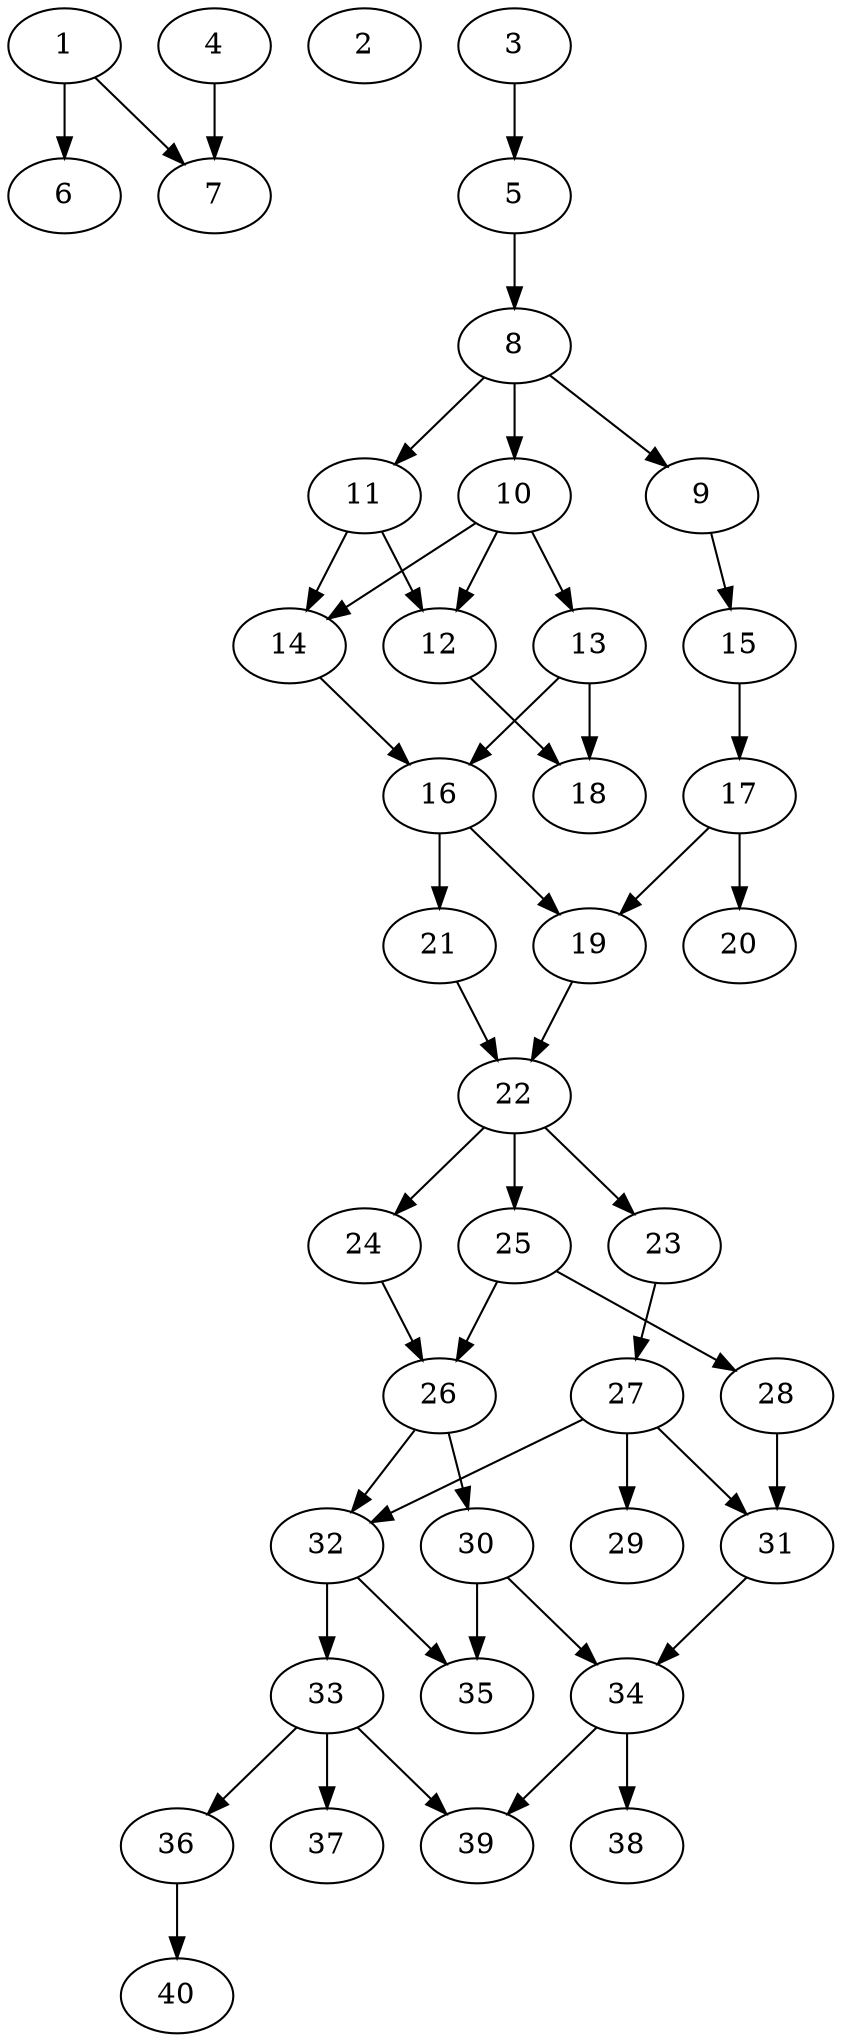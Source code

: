 // DAG automatically generated by daggen at Thu Oct  3 14:06:49 2019
// ./daggen --dot -n 40 --ccr 0.3 --fat 0.3 --regular 0.5 --density 0.5 --mindata 5242880 --maxdata 52428800 
digraph G {
  1 [size="149988693", alpha="0.02", expect_size="44996608"] 
  1 -> 6 [size ="44996608"]
  1 -> 7 [size ="44996608"]
  2 [size="28050773", alpha="0.05", expect_size="8415232"] 
  3 [size="112431787", alpha="0.09", expect_size="33729536"] 
  3 -> 5 [size ="33729536"]
  4 [size="97034240", alpha="0.03", expect_size="29110272"] 
  4 -> 7 [size ="29110272"]
  5 [size="44448427", alpha="0.08", expect_size="13334528"] 
  5 -> 8 [size ="13334528"]
  6 [size="100485120", alpha="0.04", expect_size="30145536"] 
  7 [size="36573867", alpha="0.15", expect_size="10972160"] 
  8 [size="172096853", alpha="0.09", expect_size="51629056"] 
  8 -> 9 [size ="51629056"]
  8 -> 10 [size ="51629056"]
  8 -> 11 [size ="51629056"]
  9 [size="22923947", alpha="0.01", expect_size="6877184"] 
  9 -> 15 [size ="6877184"]
  10 [size="20657493", alpha="0.18", expect_size="6197248"] 
  10 -> 12 [size ="6197248"]
  10 -> 13 [size ="6197248"]
  10 -> 14 [size ="6197248"]
  11 [size="141370027", alpha="0.11", expect_size="42411008"] 
  11 -> 12 [size ="42411008"]
  11 -> 14 [size ="42411008"]
  12 [size="158419627", alpha="0.16", expect_size="47525888"] 
  12 -> 18 [size ="47525888"]
  13 [size="42332160", alpha="0.17", expect_size="12699648"] 
  13 -> 16 [size ="12699648"]
  13 -> 18 [size ="12699648"]
  14 [size="109417813", alpha="0.09", expect_size="32825344"] 
  14 -> 16 [size ="32825344"]
  15 [size="131734187", alpha="0.04", expect_size="39520256"] 
  15 -> 17 [size ="39520256"]
  16 [size="33696427", alpha="0.14", expect_size="10108928"] 
  16 -> 19 [size ="10108928"]
  16 -> 21 [size ="10108928"]
  17 [size="68710400", alpha="0.07", expect_size="20613120"] 
  17 -> 19 [size ="20613120"]
  17 -> 20 [size ="20613120"]
  18 [size="30870187", alpha="0.15", expect_size="9261056"] 
  19 [size="104768853", alpha="0.00", expect_size="31430656"] 
  19 -> 22 [size ="31430656"]
  20 [size="111960747", alpha="0.00", expect_size="33588224"] 
  21 [size="94904320", alpha="0.17", expect_size="28471296"] 
  21 -> 22 [size ="28471296"]
  22 [size="25627307", alpha="0.15", expect_size="7688192"] 
  22 -> 23 [size ="7688192"]
  22 -> 24 [size ="7688192"]
  22 -> 25 [size ="7688192"]
  23 [size="153521493", alpha="0.05", expect_size="46056448"] 
  23 -> 27 [size ="46056448"]
  24 [size="129249280", alpha="0.05", expect_size="38774784"] 
  24 -> 26 [size ="38774784"]
  25 [size="43089920", alpha="0.08", expect_size="12926976"] 
  25 -> 26 [size ="12926976"]
  25 -> 28 [size ="12926976"]
  26 [size="70761813", alpha="0.03", expect_size="21228544"] 
  26 -> 30 [size ="21228544"]
  26 -> 32 [size ="21228544"]
  27 [size="26183680", alpha="0.19", expect_size="7855104"] 
  27 -> 29 [size ="7855104"]
  27 -> 31 [size ="7855104"]
  27 -> 32 [size ="7855104"]
  28 [size="80366933", alpha="0.15", expect_size="24110080"] 
  28 -> 31 [size ="24110080"]
  29 [size="43646293", alpha="0.12", expect_size="13093888"] 
  30 [size="45434880", alpha="0.10", expect_size="13630464"] 
  30 -> 34 [size ="13630464"]
  30 -> 35 [size ="13630464"]
  31 [size="45479253", alpha="0.03", expect_size="13643776"] 
  31 -> 34 [size ="13643776"]
  32 [size="19002027", alpha="0.14", expect_size="5700608"] 
  32 -> 33 [size ="5700608"]
  32 -> 35 [size ="5700608"]
  33 [size="133870933", alpha="0.08", expect_size="40161280"] 
  33 -> 36 [size ="40161280"]
  33 -> 37 [size ="40161280"]
  33 -> 39 [size ="40161280"]
  34 [size="170465280", alpha="0.14", expect_size="51139584"] 
  34 -> 38 [size ="51139584"]
  34 -> 39 [size ="51139584"]
  35 [size="51060053", alpha="0.14", expect_size="15318016"] 
  36 [size="117200213", alpha="0.17", expect_size="35160064"] 
  36 -> 40 [size ="35160064"]
  37 [size="137325227", alpha="0.06", expect_size="41197568"] 
  38 [size="130532693", alpha="0.16", expect_size="39159808"] 
  39 [size="94160213", alpha="0.18", expect_size="28248064"] 
  40 [size="33655467", alpha="0.12", expect_size="10096640"] 
}
